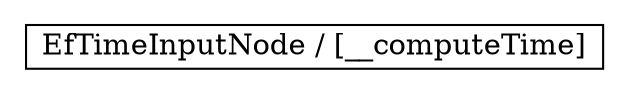 digraph network {
	rankdir=TB;
	page="8.5, 11";

	node [shape=plaintext];
		"0x7f48ccd870f0" [label=<
		<TABLE BORDER="0" CELLBORDER="1" CELLSPACING="0">
			<TR><TD COLSPAN="1"> EfTimeInputNode / [__computeTime] </TD></TR>
		</TABLE>>];
}
